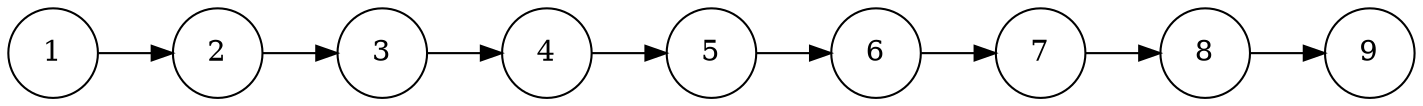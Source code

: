digraph G {
	rankdir = LR
	node[shape = circle , height = .6, fixedsize = true];

	1 -> 2 -> 3 -> 4 -> 5 -> 6 -> 7 -> 8 -> 9;
}